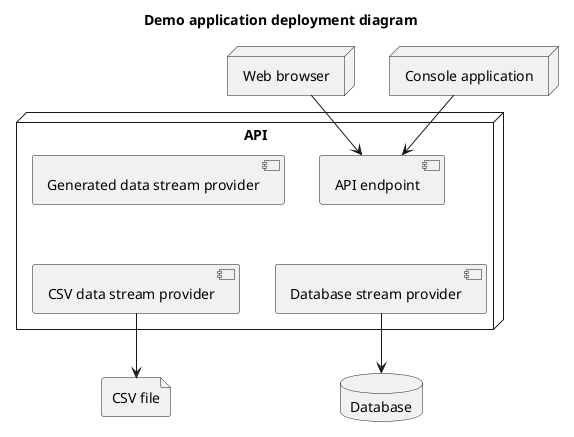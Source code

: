 @startuml deplotment-diagram
title "Demo application deployment diagram"

node browser as "Web browser"
node consoleApp as "Console application"
node server as "API" {
    component csvProvider as "CSV data stream provider"
    component databaseProvider as "Database stream provider"
    component generator as "Generated data stream provider"
    component endpoint as "API endpoint"
}

file csvFile as "CSV file"
database database as "Database"

browser --> endpoint
consoleApp --> endpoint

csvProvider --> csvFile
databaseProvider --> database

endpoint -down[hidden]-> databaseProvider
generator -down[hidden]-> csvProvider
@enduml